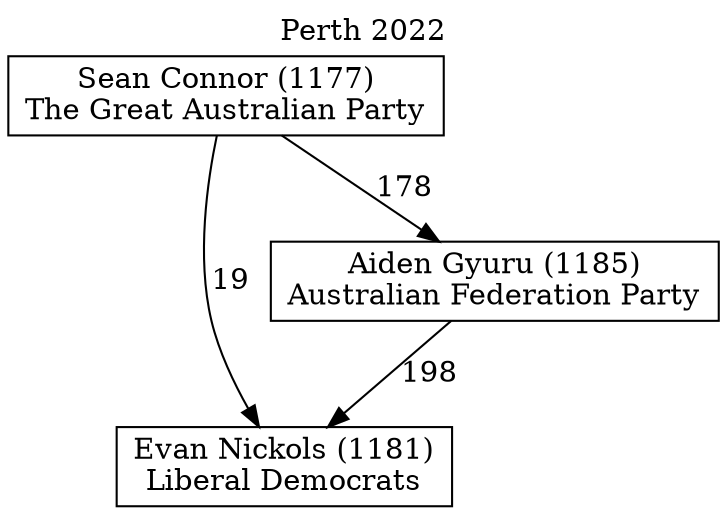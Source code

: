 // House preference flow
digraph "Evan Nickols (1181)_Perth_2022" {
	graph [label="Perth 2022" labelloc=t mclimit=10]
	node [shape=box]
	"Evan Nickols (1181)" [label="Evan Nickols (1181)
Liberal Democrats"]
	"Aiden Gyuru (1185)" [label="Aiden Gyuru (1185)
Australian Federation Party"]
	"Sean Connor (1177)" [label="Sean Connor (1177)
The Great Australian Party"]
	"Aiden Gyuru (1185)" -> "Evan Nickols (1181)" [label=198]
	"Sean Connor (1177)" -> "Aiden Gyuru (1185)" [label=178]
	"Sean Connor (1177)" -> "Evan Nickols (1181)" [label=19]
}

